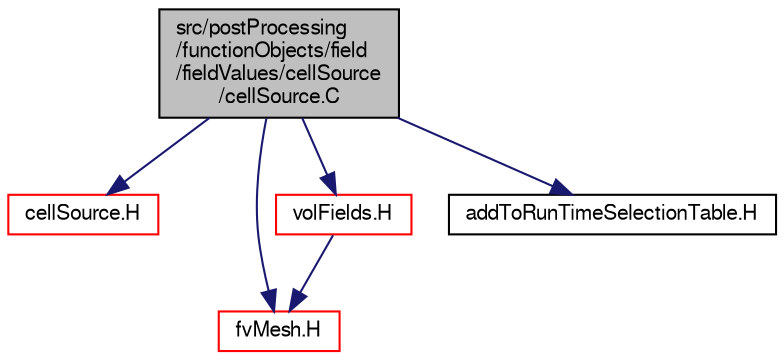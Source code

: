 digraph "src/postProcessing/functionObjects/field/fieldValues/cellSource/cellSource.C"
{
  bgcolor="transparent";
  edge [fontname="FreeSans",fontsize="10",labelfontname="FreeSans",labelfontsize="10"];
  node [fontname="FreeSans",fontsize="10",shape=record];
  Node0 [label="src/postProcessing\l/functionObjects/field\l/fieldValues/cellSource\l/cellSource.C",height=0.2,width=0.4,color="black", fillcolor="grey75", style="filled", fontcolor="black"];
  Node0 -> Node1 [color="midnightblue",fontsize="10",style="solid",fontname="FreeSans"];
  Node1 [label="cellSource.H",height=0.2,width=0.4,color="red",URL="$a13271.html"];
  Node0 -> Node123 [color="midnightblue",fontsize="10",style="solid",fontname="FreeSans"];
  Node123 [label="fvMesh.H",height=0.2,width=0.4,color="red",URL="$a03533.html"];
  Node0 -> Node277 [color="midnightblue",fontsize="10",style="solid",fontname="FreeSans"];
  Node277 [label="volFields.H",height=0.2,width=0.4,color="red",URL="$a02750.html"];
  Node277 -> Node123 [color="midnightblue",fontsize="10",style="solid",fontname="FreeSans"];
  Node0 -> Node309 [color="midnightblue",fontsize="10",style="solid",fontname="FreeSans"];
  Node309 [label="addToRunTimeSelectionTable.H",height=0.2,width=0.4,color="black",URL="$a09263.html",tooltip="Macros for easy insertion into run-time selection tables. "];
}

